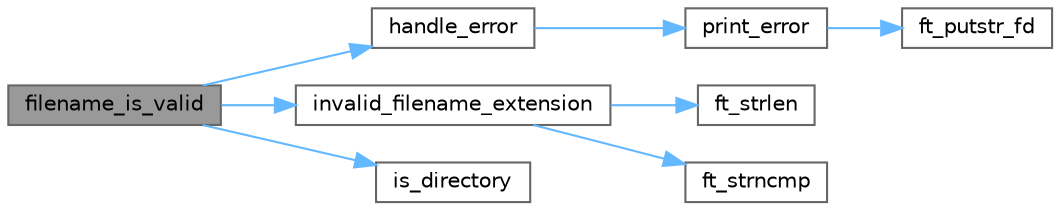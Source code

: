 digraph "filename_is_valid"
{
 // INTERACTIVE_SVG=YES
 // LATEX_PDF_SIZE
  bgcolor="transparent";
  edge [fontname=Helvetica,fontsize=10,labelfontname=Helvetica,labelfontsize=10];
  node [fontname=Helvetica,fontsize=10,shape=box,height=0.2,width=0.4];
  rankdir="LR";
  Node1 [label="filename_is_valid",height=0.2,width=0.4,color="gray40", fillcolor="grey60", style="filled", fontcolor="black",tooltip="Checks if the given filename is valid."];
  Node1 -> Node2 [color="steelblue1",style="solid"];
  Node2 [label="handle_error",height=0.2,width=0.4,color="grey40", fillcolor="white", style="filled",URL="$error__handling_8c.html#ad181c6ede99dd5972122241b43954466",tooltip="Handles the given error number, prints an error message to the standard error output,..."];
  Node2 -> Node3 [color="steelblue1",style="solid"];
  Node3 [label="print_error",height=0.2,width=0.4,color="grey40", fillcolor="white", style="filled",URL="$error__handling_8c.html#a968801b6df4daa98b46851157bfbacab",tooltip="Prints an error message to the standard error output."];
  Node3 -> Node4 [color="steelblue1",style="solid"];
  Node4 [label="ft_putstr_fd",height=0.2,width=0.4,color="grey40", fillcolor="white", style="filled",URL="$ft__putstring__fd_8c.html#acefce9ac519f8f8b7d3fde33dbafe469",tooltip=" "];
  Node1 -> Node5 [color="steelblue1",style="solid"];
  Node5 [label="invalid_filename_extension",height=0.2,width=0.4,color="grey40", fillcolor="white", style="filled",URL="$error__handling_8c.html#a1f0692484a3f086b1ea42551ac0c2415",tooltip="Checks if the given filename has a valid extension."];
  Node5 -> Node6 [color="steelblue1",style="solid"];
  Node6 [label="ft_strlen",height=0.2,width=0.4,color="grey40", fillcolor="white", style="filled",URL="$ft__strlen_8c.html#a828402378653640f545a4be2e00e92f9",tooltip="Calculates the length of a string."];
  Node5 -> Node7 [color="steelblue1",style="solid"];
  Node7 [label="ft_strncmp",height=0.2,width=0.4,color="grey40", fillcolor="white", style="filled",URL="$ft__strncmp_8c.html#a9d2fe792187aa4ed08e5864fb2c4d6dc",tooltip="Compare the first n bytes of two strings."];
  Node1 -> Node8 [color="steelblue1",style="solid"];
  Node8 [label="is_directory",height=0.2,width=0.4,color="grey40", fillcolor="white", style="filled",URL="$error__handling_8c.html#a708cb4d96afdb85180287f9fe26a9076",tooltip=" "];
}
